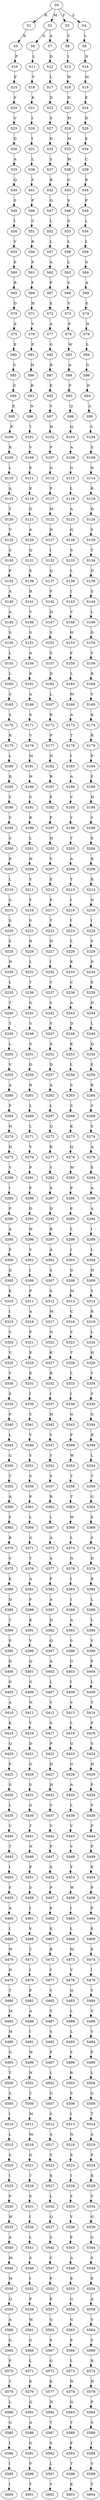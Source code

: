 strict digraph  {
	S0 -> S1 [ label = R ];
	S0 -> S2 [ label = M ];
	S0 -> S3 [ label = F ];
	S0 -> S4 [ label = S ];
	S1 -> S5 [ label = R ];
	S2 -> S6 [ label = G ];
	S2 -> S7 [ label = A ];
	S3 -> S8 [ label = S ];
	S4 -> S9 [ label = L ];
	S5 -> S10 [ label = P ];
	S6 -> S11 [ label = L ];
	S7 -> S12 [ label = D ];
	S8 -> S13 [ label = I ];
	S9 -> S14 [ label = N ];
	S10 -> S15 [ label = F ];
	S11 -> S16 [ label = V ];
	S12 -> S17 [ label = L ];
	S13 -> S18 [ label = W ];
	S14 -> S19 [ label = M ];
	S15 -> S20 [ label = Y ];
	S16 -> S21 [ label = K ];
	S17 -> S22 [ label = D ];
	S18 -> S23 [ label = N ];
	S19 -> S24 [ label = E ];
	S20 -> S25 [ label = V ];
	S21 -> S26 [ label = I ];
	S22 -> S27 [ label = S ];
	S23 -> S28 [ label = M ];
	S24 -> S29 [ label = D ];
	S25 -> S30 [ label = D ];
	S26 -> S31 [ label = I ];
	S27 -> S32 [ label = D ];
	S28 -> S33 [ label = M ];
	S29 -> S34 [ label = E ];
	S30 -> S35 [ label = A ];
	S31 -> S36 [ label = L ];
	S32 -> S37 [ label = S ];
	S33 -> S38 [ label = M ];
	S34 -> S39 [ label = C ];
	S35 -> S40 [ label = Q ];
	S36 -> S41 [ label = F ];
	S37 -> S42 [ label = R ];
	S38 -> S43 [ label = G ];
	S39 -> S44 [ label = R ];
	S40 -> S45 [ label = S ];
	S41 -> S46 [ label = F ];
	S42 -> S47 [ label = Q ];
	S43 -> S48 [ label = S ];
	S44 -> S49 [ label = P ];
	S45 -> S50 [ label = I ];
	S46 -> S51 [ label = C ];
	S47 -> S52 [ label = L ];
	S48 -> S53 [ label = S ];
	S49 -> S54 [ label = L ];
	S50 -> S55 [ label = V ];
	S51 -> S56 [ label = R ];
	S52 -> S57 [ label = L ];
	S53 -> S58 [ label = L ];
	S54 -> S59 [ label = L ];
	S55 -> S60 [ label = E ];
	S56 -> S61 [ label = P ];
	S57 -> S62 [ label = A ];
	S58 -> S63 [ label = L ];
	S59 -> S64 [ label = S ];
	S60 -> S65 [ label = R ];
	S61 -> S66 [ label = F ];
	S62 -> S67 [ label = P ];
	S63 -> S68 [ label = S ];
	S64 -> S69 [ label = A ];
	S65 -> S70 [ label = D ];
	S66 -> S71 [ label = H ];
	S67 -> S72 [ label = E ];
	S68 -> S73 [ label = V ];
	S69 -> S74 [ label = E ];
	S70 -> S75 [ label = A ];
	S71 -> S76 [ label = V ];
	S72 -> S77 [ label = A ];
	S73 -> S78 [ label = P ];
	S74 -> S79 [ label = H ];
	S75 -> S80 [ label = E ];
	S76 -> S81 [ label = E ];
	S77 -> S82 [ label = G ];
	S78 -> S83 [ label = W ];
	S79 -> S84 [ label = L ];
	S80 -> S85 [ label = S ];
	S81 -> S86 [ label = H ];
	S82 -> S87 [ label = R ];
	S83 -> S88 [ label = A ];
	S84 -> S89 [ label = G ];
	S85 -> S90 [ label = G ];
	S86 -> S91 [ label = R ];
	S87 -> S92 [ label = E ];
	S88 -> S93 [ label = F ];
	S89 -> S94 [ label = D ];
	S90 -> S95 [ label = E ];
	S91 -> S96 [ label = N ];
	S92 -> S97 [ label = V ];
	S93 -> S98 [ label = Q ];
	S94 -> S99 [ label = S ];
	S95 -> S100 [ label = E ];
	S96 -> S101 [ label = I ];
	S97 -> S102 [ label = H ];
	S98 -> S103 [ label = Q ];
	S99 -> S104 [ label = S ];
	S100 -> S105 [ label = R ];
	S101 -> S106 [ label = V ];
	S102 -> S107 [ label = P ];
	S103 -> S108 [ label = A ];
	S104 -> S109 [ label = S ];
	S105 -> S110 [ label = L ];
	S106 -> S111 [ label = E ];
	S107 -> S112 [ label = G ];
	S108 -> S113 [ label = G ];
	S109 -> S114 [ label = N ];
	S110 -> S115 [ label = A ];
	S111 -> S116 [ label = E ];
	S112 -> S117 [ label = P ];
	S113 -> S118 [ label = L ];
	S114 -> S119 [ label = R ];
	S115 -> S120 [ label = T ];
	S116 -> S121 [ label = D ];
	S117 -> S122 [ label = M ];
	S118 -> S123 [ label = A ];
	S119 -> S124 [ label = D ];
	S120 -> S125 [ label = V ];
	S121 -> S126 [ label = A ];
	S122 -> S127 [ label = N ];
	S123 -> S128 [ label = Q ];
	S124 -> S129 [ label = S ];
	S125 -> S130 [ label = S ];
	S126 -> S131 [ label = Q ];
	S127 -> S132 [ label = I ];
	S128 -> S133 [ label = S ];
	S129 -> S134 [ label = T ];
	S130 -> S135 [ label = P ];
	S131 -> S136 [ label = E ];
	S132 -> S137 [ label = Q ];
	S133 -> S138 [ label = L ];
	S134 -> S139 [ label = D ];
	S135 -> S140 [ label = A ];
	S136 -> S141 [ label = R ];
	S137 -> S142 [ label = F ];
	S138 -> S143 [ label = I ];
	S139 -> S144 [ label = S ];
	S140 -> S145 [ label = A ];
	S141 -> S146 [ label = V ];
	S142 -> S147 [ label = D ];
	S143 -> S148 [ label = V ];
	S144 -> S149 [ label = L ];
	S145 -> S150 [ label = S ];
	S146 -> S151 [ label = S ];
	S147 -> S152 [ label = S ];
	S148 -> S153 [ label = H ];
	S149 -> S154 [ label = D ];
	S150 -> S155 [ label = L ];
	S151 -> S156 [ label = A ];
	S152 -> S157 [ label = S ];
	S153 -> S158 [ label = F ];
	S154 -> S159 [ label = V ];
	S155 -> S160 [ label = L ];
	S156 -> S161 [ label = E ];
	S157 -> S162 [ label = D ];
	S158 -> S163 [ label = L ];
	S159 -> S164 [ label = R ];
	S160 -> S165 [ label = S ];
	S161 -> S166 [ label = A ];
	S162 -> S167 [ label = L ];
	S163 -> S168 [ label = M ];
	S164 -> S169 [ label = V ];
	S165 -> S170 [ label = S ];
	S166 -> S171 [ label = S ];
	S167 -> S172 [ label = R ];
	S168 -> S173 [ label = A ];
	S169 -> S174 [ label = K ];
	S170 -> S175 [ label = R ];
	S171 -> S176 [ label = V ];
	S172 -> S177 [ label = P ];
	S173 -> S178 [ label = T ];
	S174 -> S179 [ label = R ];
	S175 -> S180 [ label = L ];
	S176 -> S181 [ label = M ];
	S177 -> S182 [ label = N ];
	S178 -> S183 [ label = I ];
	S179 -> S184 [ label = P ];
	S180 -> S185 [ label = R ];
	S181 -> S186 [ label = N ];
	S182 -> S187 [ label = R ];
	S183 -> S188 [ label = A ];
	S184 -> S189 [ label = F ];
	S185 -> S190 [ label = Y ];
	S186 -> S191 [ label = S ];
	S187 -> S192 [ label = P ];
	S188 -> S193 [ label = V ];
	S189 -> S194 [ label = H ];
	S190 -> S195 [ label = Y ];
	S191 -> S196 [ label = R ];
	S192 -> S197 [ label = F ];
	S193 -> S198 [ label = Y ];
	S194 -> S199 [ label = V ];
	S195 -> S200 [ label = S ];
	S196 -> S201 [ label = L ];
	S197 -> S202 [ label = H ];
	S198 -> S203 [ label = T ];
	S199 -> S204 [ label = E ];
	S200 -> S205 [ label = R ];
	S201 -> S206 [ label = H ];
	S202 -> S207 [ label = V ];
	S203 -> S208 [ label = A ];
	S204 -> S209 [ label = R ];
	S205 -> S210 [ label = L ];
	S206 -> S211 [ label = Y ];
	S207 -> S212 [ label = E ];
	S208 -> S213 [ label = Y ];
	S209 -> S214 [ label = R ];
	S210 -> S215 [ label = S ];
	S211 -> S216 [ label = Y ];
	S212 -> S217 [ label = P ];
	S213 -> S218 [ label = I ];
	S214 -> S219 [ label = N ];
	S215 -> S220 [ label = S ];
	S216 -> S221 [ label = S ];
	S217 -> S222 [ label = T ];
	S218 -> S223 [ label = I ];
	S219 -> S224 [ label = I ];
	S220 -> S225 [ label = S ];
	S221 -> S226 [ label = R ];
	S222 -> S227 [ label = N ];
	S223 -> S228 [ label = L ];
	S224 -> S229 [ label = V ];
	S225 -> S230 [ label = N ];
	S226 -> S231 [ label = L ];
	S227 -> S232 [ label = I ];
	S228 -> S233 [ label = K ];
	S229 -> S234 [ label = D ];
	S230 -> S235 [ label = L ];
	S231 -> S236 [ label = T ];
	S232 -> S237 [ label = V ];
	S233 -> S238 [ label = C ];
	S234 -> S239 [ label = E ];
	S235 -> S240 [ label = T ];
	S236 -> S241 [ label = G ];
	S237 -> S242 [ label = S ];
	S238 -> S243 [ label = A ];
	S239 -> S244 [ label = D ];
	S240 -> S245 [ label = T ];
	S241 -> S246 [ label = S ];
	S242 -> S247 [ label = V ];
	S243 -> S248 [ label = D ];
	S244 -> S249 [ label = L ];
	S245 -> S250 [ label = L ];
	S246 -> S251 [ label = S ];
	S247 -> S252 [ label = S ];
	S248 -> S253 [ label = K ];
	S249 -> S254 [ label = Q ];
	S250 -> S255 [ label = V ];
	S251 -> S256 [ label = D ];
	S252 -> S257 [ label = D ];
	S253 -> S258 [ label = L ];
	S254 -> S259 [ label = E ];
	S255 -> S260 [ label = A ];
	S256 -> S261 [ label = R ];
	S257 -> S262 [ label = A ];
	S258 -> S263 [ label = S ];
	S259 -> S264 [ label = R ];
	S260 -> S265 [ label = P ];
	S261 -> S266 [ label = L ];
	S262 -> S267 [ label = L ];
	S263 -> S268 [ label = S ];
	S264 -> S269 [ label = V ];
	S265 -> S270 [ label = H ];
	S266 -> S271 [ label = L ];
	S267 -> S272 [ label = Q ];
	S268 -> S273 [ label = K ];
	S269 -> S274 [ label = S ];
	S270 -> S275 [ label = H ];
	S271 -> S276 [ label = V ];
	S272 -> S277 [ label = R ];
	S273 -> S278 [ label = Q ];
	S274 -> S279 [ label = A ];
	S275 -> S280 [ label = V ];
	S276 -> S281 [ label = P ];
	S277 -> S282 [ label = V ];
	S278 -> S283 [ label = M ];
	S279 -> S284 [ label = E ];
	S280 -> S285 [ label = I ];
	S281 -> S286 [ label = P ];
	S282 -> S287 [ label = S ];
	S283 -> S288 [ label = P ];
	S284 -> S289 [ label = A ];
	S285 -> S290 [ label = P ];
	S286 -> S291 [ label = D ];
	S287 -> S292 [ label = D ];
	S288 -> S293 [ label = E ];
	S289 -> S294 [ label = A ];
	S290 -> S295 [ label = A ];
	S291 -> S296 [ label = H ];
	S292 -> S297 [ label = R ];
	S293 -> S298 [ label = L ];
	S294 -> S299 [ label = I ];
	S295 -> S300 [ label = P ];
	S296 -> S301 [ label = V ];
	S297 -> S302 [ label = A ];
	S298 -> S303 [ label = I ];
	S299 -> S304 [ label = L ];
	S300 -> S305 [ label = D ];
	S301 -> S306 [ label = I ];
	S302 -> S307 [ label = S ];
	S303 -> S308 [ label = D ];
	S304 -> S309 [ label = N ];
	S305 -> S310 [ label = E ];
	S306 -> S311 [ label = P ];
	S307 -> S312 [ label = A ];
	S308 -> S313 [ label = M ];
	S309 -> S314 [ label = S ];
	S310 -> S315 [ label = I ];
	S311 -> S316 [ label = A ];
	S312 -> S317 [ label = M ];
	S313 -> S318 [ label = C ];
	S314 -> S319 [ label = R ];
	S315 -> S320 [ label = Y ];
	S316 -> S321 [ label = P ];
	S317 -> S322 [ label = N ];
	S318 -> S323 [ label = V ];
	S319 -> S324 [ label = L ];
	S320 -> S325 [ label = V ];
	S321 -> S326 [ label = E ];
	S322 -> S327 [ label = K ];
	S323 -> S328 [ label = T ];
	S324 -> S329 [ label = H ];
	S325 -> S330 [ label = Y ];
	S326 -> S331 [ label = E ];
	S327 -> S332 [ label = R ];
	S328 -> S333 [ label = L ];
	S329 -> S334 [ label = Y ];
	S330 -> S335 [ label = S ];
	S331 -> S336 [ label = I ];
	S332 -> S337 [ label = I ];
	S333 -> S338 [ label = I ];
	S334 -> S339 [ label = Y ];
	S335 -> S340 [ label = P ];
	S336 -> S341 [ label = Y ];
	S337 -> S342 [ label = H ];
	S338 -> S343 [ label = G ];
	S339 -> S344 [ label = G ];
	S340 -> S345 [ label = L ];
	S341 -> S346 [ label = V ];
	S342 -> S347 [ label = Y ];
	S343 -> S348 [ label = P ];
	S344 -> S349 [ label = R ];
	S345 -> S350 [ label = G ];
	S346 -> S351 [ label = Y ];
	S347 -> S352 [ label = Y ];
	S348 -> S353 [ label = W ];
	S349 -> S354 [ label = L ];
	S350 -> S355 [ label = T ];
	S351 -> S356 [ label = S ];
	S352 -> S357 [ label = S ];
	S353 -> S358 [ label = T ];
	S354 -> S359 [ label = T ];
	S355 -> S360 [ label = A ];
	S356 -> S361 [ label = P ];
	S357 -> S362 [ label = R ];
	S358 -> S363 [ label = T ];
	S359 -> S364 [ label = G ];
	S360 -> S365 [ label = F ];
	S361 -> S366 [ label = L ];
	S362 -> S367 [ label = L ];
	S363 -> S368 [ label = W ];
	S364 -> S369 [ label = S ];
	S365 -> S370 [ label = R ];
	S366 -> S371 [ label = G ];
	S367 -> S372 [ label = A ];
	S368 -> S373 [ label = L ];
	S369 -> S374 [ label = S ];
	S370 -> S375 [ label = V ];
	S371 -> S376 [ label = T ];
	S372 -> S377 [ label = A ];
	S373 -> S378 [ label = N ];
	S374 -> S379 [ label = D ];
	S375 -> S380 [ label = K ];
	S376 -> S381 [ label = A ];
	S377 -> S382 [ label = P ];
	S378 -> S383 [ label = I ];
	S379 -> S384 [ label = R ];
	S380 -> S385 [ label = D ];
	S381 -> S386 [ label = F ];
	S382 -> S387 [ label = A ];
	S383 -> S388 [ label = I ];
	S384 -> S389 [ label = L ];
	S385 -> S390 [ label = T ];
	S386 -> S391 [ label = K ];
	S387 -> S392 [ label = D ];
	S388 -> S393 [ label = A ];
	S389 -> S394 [ label = L ];
	S390 -> S395 [ label = P ];
	S391 -> S396 [ label = V ];
	S392 -> S397 [ label = Q ];
	S393 -> S398 [ label = S ];
	S394 -> S399 [ label = V ];
	S395 -> S400 [ label = D ];
	S396 -> S401 [ label = Q ];
	S397 -> S402 [ label = A ];
	S398 -> S403 [ label = G ];
	S399 -> S404 [ label = P ];
	S400 -> S405 [ label = G ];
	S401 -> S406 [ label = G ];
	S402 -> S407 [ label = L ];
	S403 -> S408 [ label = I ];
	S404 -> S409 [ label = L ];
	S405 -> S410 [ label = A ];
	S406 -> S411 [ label = N ];
	S407 -> S412 [ label = V ];
	S408 -> S413 [ label = V ];
	S409 -> S414 [ label = T ];
	S410 -> S415 [ label = K ];
	S411 -> S416 [ label = V ];
	S412 -> S417 [ label = A ];
	S413 -> S418 [ label = L ];
	S414 -> S419 [ label = P ];
	S415 -> S420 [ label = Q ];
	S416 -> S421 [ label = D ];
	S417 -> S422 [ label = P ];
	S418 -> S423 [ label = G ];
	S419 -> S424 [ label = S ];
	S420 -> S425 [ label = P ];
	S421 -> S426 [ label = G ];
	S422 -> S427 [ label = D ];
	S423 -> S428 [ label = G ];
	S424 -> S429 [ label = H ];
	S425 -> S430 [ label = S ];
	S426 -> S431 [ label = S ];
	S427 -> S432 [ label = H ];
	S428 -> S433 [ label = A ];
	S429 -> S434 [ label = P ];
	S430 -> S435 [ label = L ];
	S431 -> S436 [ label = G ];
	S432 -> S437 [ label = V ];
	S433 -> S438 [ label = L ];
	S434 -> S439 [ label = V ];
	S435 -> S440 [ label = V ];
	S436 -> S441 [ label = T ];
	S437 -> S442 [ label = V ];
	S438 -> S443 [ label = V ];
	S439 -> S444 [ label = F ];
	S440 -> S445 [ label = T ];
	S441 -> S446 [ label = N ];
	S442 -> S447 [ label = P ];
	S443 -> S448 [ label = V ];
	S444 -> S449 [ label = P ];
	S445 -> S450 [ label = I ];
	S446 -> S451 [ label = P ];
	S447 -> S452 [ label = A ];
	S448 -> S453 [ label = Y ];
	S449 -> S454 [ label = E ];
	S450 -> S455 [ label = F ];
	S451 -> S456 [ label = S ];
	S452 -> S457 [ label = P ];
	S453 -> S458 [ label = W ];
	S454 -> S459 [ label = P ];
	S455 -> S460 [ label = A ];
	S456 -> S461 [ label = I ];
	S457 -> S462 [ label = E ];
	S458 -> S463 [ label = I ];
	S459 -> S464 [ label = P ];
	S460 -> S465 [ label = I ];
	S461 -> S466 [ label = V ];
	S462 -> S467 [ label = E ];
	S463 -> S468 [ label = L ];
	S464 -> S469 [ label = E ];
	S465 -> S470 [ label = W ];
	S466 -> S471 [ label = T ];
	S467 -> S472 [ label = R ];
	S468 -> S473 [ label = M ];
	S469 -> S474 [ label = E ];
	S470 -> S475 [ label = N ];
	S471 -> S476 [ label = I ];
	S472 -> S477 [ label = Y ];
	S473 -> S478 [ label = V ];
	S474 -> S479 [ label = I ];
	S475 -> S480 [ label = T ];
	S476 -> S481 [ label = F ];
	S477 -> S482 [ label = V ];
	S478 -> S483 [ label = Q ];
	S479 -> S484 [ label = Y ];
	S480 -> S485 [ label = M ];
	S481 -> S486 [ label = A ];
	S482 -> S487 [ label = Y ];
	S483 -> S488 [ label = L ];
	S484 -> S489 [ label = V ];
	S485 -> S490 [ label = M ];
	S486 -> S491 [ label = I ];
	S487 -> S492 [ label = S ];
	S488 -> S493 [ label = L ];
	S489 -> S494 [ label = Y ];
	S490 -> S495 [ label = G ];
	S491 -> S496 [ label = W ];
	S492 -> S497 [ label = P ];
	S493 -> S498 [ label = Y ];
	S494 -> S499 [ label = P ];
	S495 -> S500 [ label = T ];
	S496 -> S501 [ label = N ];
	S497 -> S502 [ label = L ];
	S498 -> S503 [ label = R ];
	S499 -> S504 [ label = L ];
	S500 -> S505 [ label = S ];
	S501 -> S506 [ label = T ];
	S502 -> S507 [ label = G ];
	S503 -> S508 [ label = S ];
	S504 -> S509 [ label = G ];
	S505 -> S510 [ label = I ];
	S506 -> S511 [ label = M ];
	S507 -> S512 [ label = S ];
	S508 -> S513 [ label = I ];
	S509 -> S514 [ label = T ];
	S510 -> S515 [ label = L ];
	S511 -> S516 [ label = M ];
	S512 -> S517 [ label = A ];
	S513 -> S518 [ label = N ];
	S514 -> S519 [ label = A ];
	S515 -> S520 [ label = S ];
	S516 -> S521 [ label = G ];
	S517 -> S522 [ label = Y ];
	S518 -> S523 [ label = S ];
	S519 -> S524 [ label = F ];
	S520 -> S525 [ label = I ];
	S521 -> S526 [ label = T ];
	S522 -> S527 [ label = K ];
	S523 -> S528 [ label = I ];
	S524 -> S529 [ label = K ];
	S525 -> S530 [ label = P ];
	S526 -> S531 [ label = S ];
	S527 -> S532 [ label = L ];
	S528 -> S533 [ label = Y ];
	S529 -> S534 [ label = V ];
	S530 -> S535 [ label = W ];
	S531 -> S536 [ label = I ];
	S532 -> S537 [ label = Q ];
	S533 -> S538 [ label = Y ];
	S534 -> S539 [ label = G ];
	S535 -> S540 [ label = A ];
	S536 -> S541 [ label = L ];
	S537 -> S542 [ label = S ];
	S538 -> S543 [ label = F ];
	S539 -> S544 [ label = G ];
	S540 -> S545 [ label = M ];
	S541 -> S546 [ label = S ];
	S542 -> S547 [ label = C ];
	S543 -> S548 [ label = A ];
	S544 -> S549 [ label = S ];
	S545 -> S550 [ label = M ];
	S546 -> S551 [ label = I ];
	S547 -> S552 [ label = P ];
	S548 -> S553 [ label = E ];
	S549 -> S554 [ label = E ];
	S550 -> S555 [ label = Q ];
	S551 -> S556 [ label = P ];
	S552 -> S557 [ label = E ];
	S553 -> S558 [ label = G ];
	S554 -> S559 [ label = A ];
	S555 -> S560 [ label = A ];
	S556 -> S561 [ label = W ];
	S557 -> S562 [ label = G ];
	S558 -> S563 [ label = G ];
	S559 -> S564 [ label = S ];
	S560 -> S565 [ label = G ];
	S561 -> S566 [ label = G ];
	S562 -> S567 [ label = S ];
	S563 -> S568 [ label = P ];
	S564 -> S569 [ label = S ];
	S565 -> S570 [ label = F ];
	S566 -> S571 [ label = L ];
	S567 -> S572 [ label = G ];
	S568 -> S573 [ label = L ];
	S569 -> S574 [ label = R ];
	S570 -> S575 [ label = T ];
	S571 -> S576 [ label = K ];
	S572 -> S577 [ label = K ];
	S573 -> S578 [ label = N ];
	S574 -> S579 [ label = N ];
	S575 -> S580 [ label = L ];
	S576 -> S581 [ label = Q ];
	S577 -> S582 [ label = N ];
	S578 -> S583 [ label = Q ];
	S579 -> S584 [ label = P ];
	S580 -> S585 [ label = G ];
	S581 -> S586 [ label = A ];
	S582 -> S587 [ label = T ];
	S583 -> S588 [ label = T ];
	S584 -> S589 [ label = S ];
	S585 -> S590 [ label = I ];
	S586 -> S591 [ label = G ];
	S587 -> S592 [ label = S ];
	S588 -> S593 [ label = F ];
	S589 -> S594 [ label = I ];
	S590 -> S595 [ label = I ];
	S591 -> S596 [ label = F ];
	S592 -> S597 [ label = L ];
	S593 -> S598 [ label = T ];
	S594 -> S599 [ label = V ];
	S595 -> S600 [ label = I ];
	S596 -> S601 [ label = T ];
	S597 -> S602 [ label = V ];
	S598 -> S603 [ label = K ];
	S599 -> S604 [ label = T ];
}
